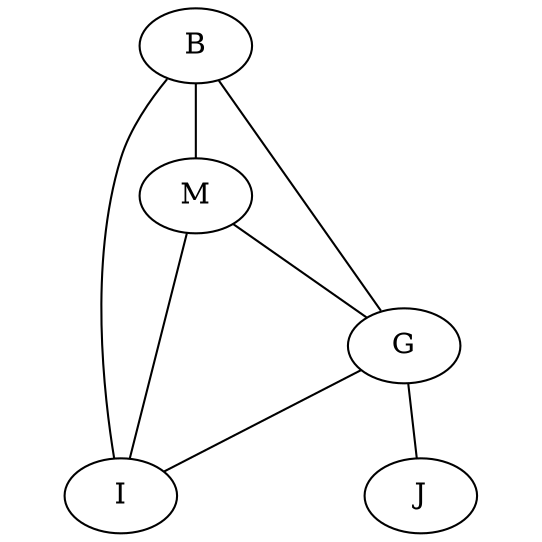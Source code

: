 graph {
    graph [ratio=1]
    B -- M
    B -- I
    B -- G

    M -- I
    M -- G

    G -- I
    G -- J
}
